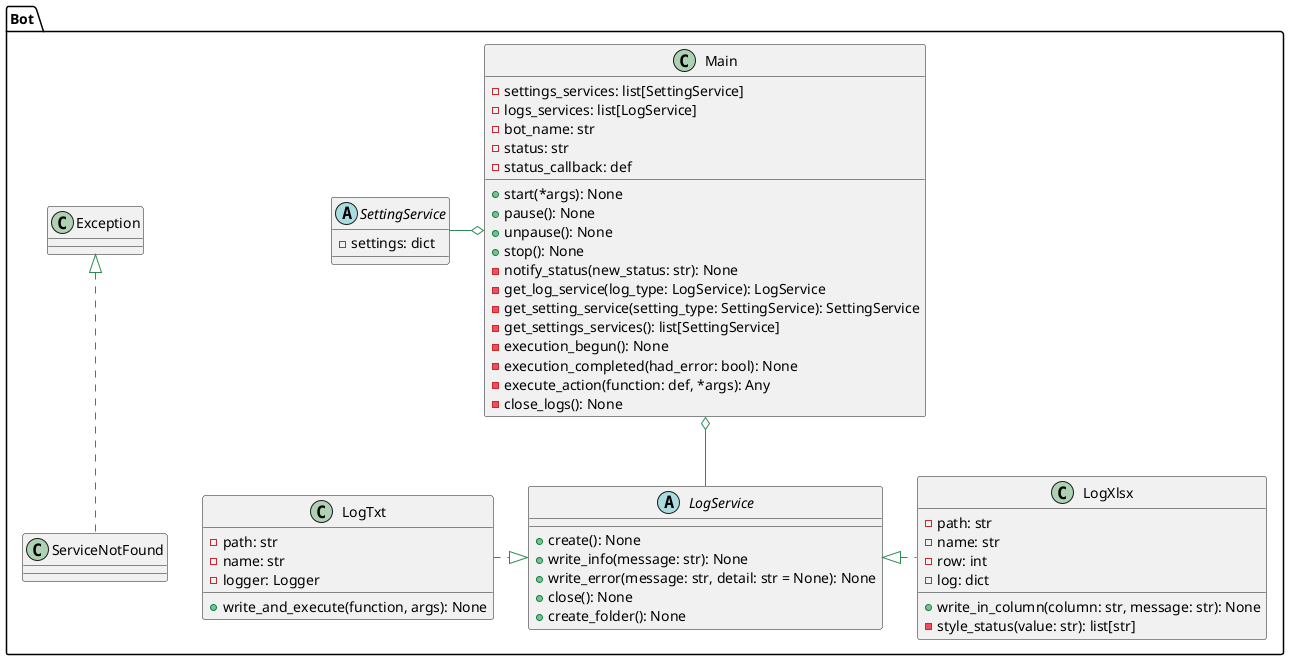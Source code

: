 @startuml  
skinparam {
    linetype ortho
    ArrowColor SeaGreen
}

package Bot{
    class Exception{}
    class ServiceNotFound{}

    class Main{
        - settings_services: list[SettingService]
        - logs_services: list[LogService]
        - bot_name: str
        - status: str
        - status_callback: def
        + start(*args): None
        + pause(): None
        + unpause(): None
        + stop(): None
        - notify_status(new_status: str): None
        - get_log_service(log_type: LogService): LogService
        - get_setting_service(setting_type: SettingService): SettingService
        - get_settings_services(): list[SettingService]
        - execution_begun(): None
        - execution_completed(had_error: bool): None
        - execute_action(function: def, *args): Any
        - close_logs(): None
    }

    abstract SettingService{
        - settings: dict
    }

    abstract LogService{
        + create(): None
        + write_info(message: str): None
        + write_error(message: str, detail: str = None): None
        + close(): None
        + create_folder(): None
    }

    class LogTxt{
        - path: str
        - name: str
        - logger: Logger

        + write_and_execute(function, args): None
    }

    class LogXlsx{
        - path: str
        - name: str
        - row: int
        - log: dict

        + write_in_column(column: str, message: str): None
        - style_status(value: str): list[str]
    }
}

Main o-left- SettingService
Main o-down- LogService

LogService <|.left. LogTxt
LogService <|.right. LogXlsx

Exception <|.. ServiceNotFound

@enduml 